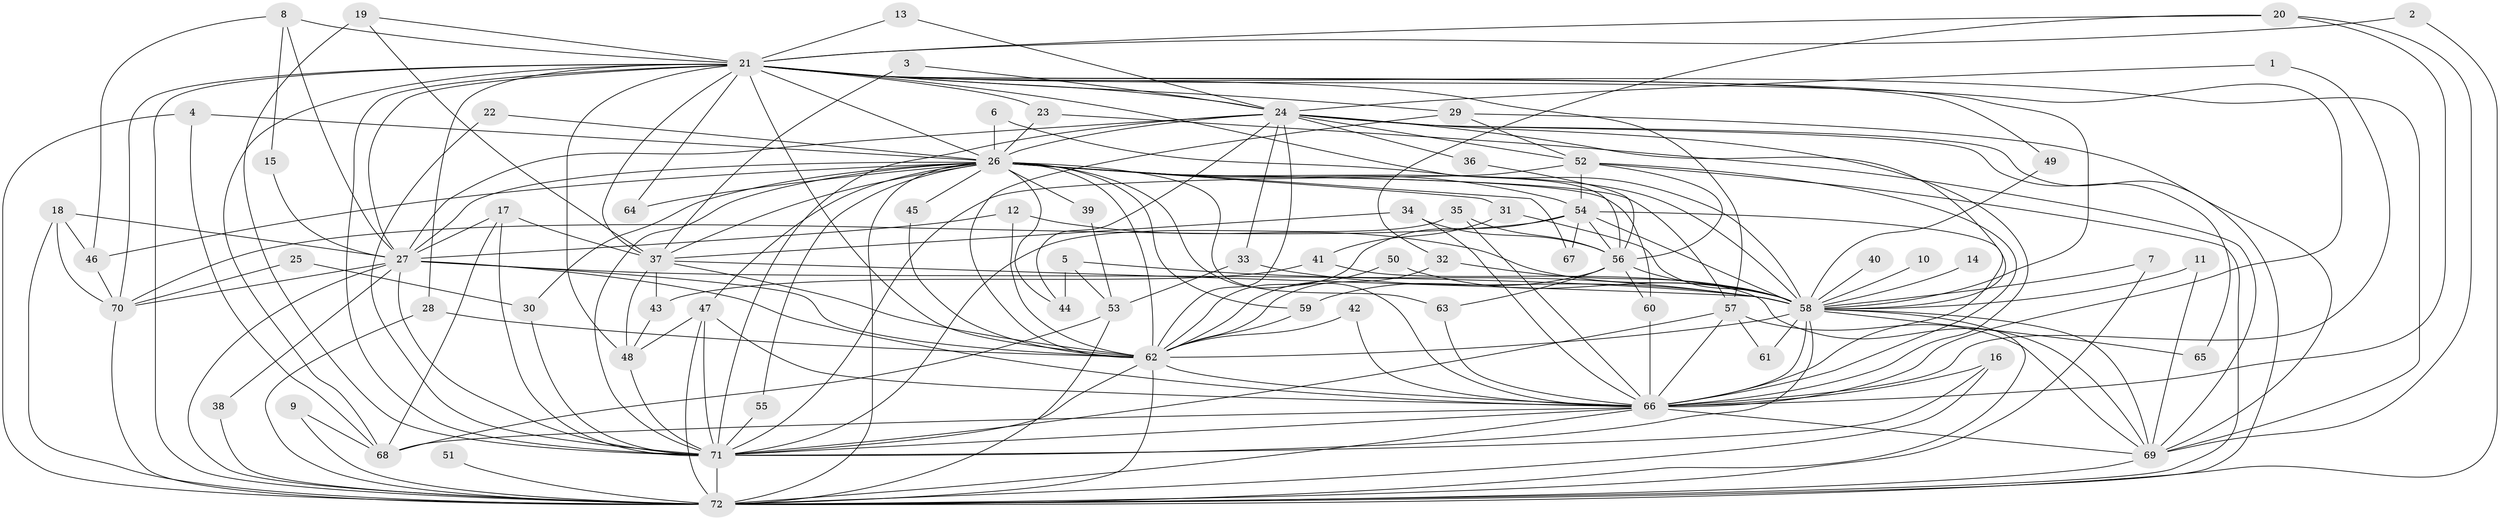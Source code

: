 // original degree distribution, {21: 0.006944444444444444, 18: 0.006944444444444444, 23: 0.006944444444444444, 31: 0.013888888888888888, 33: 0.006944444444444444, 22: 0.006944444444444444, 20: 0.006944444444444444, 17: 0.006944444444444444, 25: 0.006944444444444444, 3: 0.2708333333333333, 2: 0.4930555555555556, 6: 0.027777777777777776, 5: 0.013888888888888888, 7: 0.013888888888888888, 8: 0.006944444444444444, 4: 0.09027777777777778, 9: 0.013888888888888888}
// Generated by graph-tools (version 1.1) at 2025/49/03/09/25 03:49:34]
// undirected, 72 vertices, 201 edges
graph export_dot {
graph [start="1"]
  node [color=gray90,style=filled];
  1;
  2;
  3;
  4;
  5;
  6;
  7;
  8;
  9;
  10;
  11;
  12;
  13;
  14;
  15;
  16;
  17;
  18;
  19;
  20;
  21;
  22;
  23;
  24;
  25;
  26;
  27;
  28;
  29;
  30;
  31;
  32;
  33;
  34;
  35;
  36;
  37;
  38;
  39;
  40;
  41;
  42;
  43;
  44;
  45;
  46;
  47;
  48;
  49;
  50;
  51;
  52;
  53;
  54;
  55;
  56;
  57;
  58;
  59;
  60;
  61;
  62;
  63;
  64;
  65;
  66;
  67;
  68;
  69;
  70;
  71;
  72;
  1 -- 24 [weight=1.0];
  1 -- 66 [weight=1.0];
  2 -- 21 [weight=1.0];
  2 -- 72 [weight=1.0];
  3 -- 24 [weight=1.0];
  3 -- 37 [weight=1.0];
  4 -- 26 [weight=1.0];
  4 -- 68 [weight=1.0];
  4 -- 72 [weight=1.0];
  5 -- 44 [weight=1.0];
  5 -- 53 [weight=1.0];
  5 -- 58 [weight=2.0];
  6 -- 26 [weight=1.0];
  6 -- 58 [weight=1.0];
  7 -- 58 [weight=1.0];
  7 -- 72 [weight=2.0];
  8 -- 15 [weight=1.0];
  8 -- 21 [weight=1.0];
  8 -- 27 [weight=1.0];
  8 -- 46 [weight=1.0];
  9 -- 68 [weight=1.0];
  9 -- 72 [weight=1.0];
  10 -- 58 [weight=1.0];
  11 -- 58 [weight=1.0];
  11 -- 69 [weight=1.0];
  12 -- 27 [weight=1.0];
  12 -- 58 [weight=1.0];
  12 -- 62 [weight=1.0];
  13 -- 21 [weight=1.0];
  13 -- 24 [weight=1.0];
  14 -- 58 [weight=1.0];
  15 -- 27 [weight=1.0];
  16 -- 66 [weight=1.0];
  16 -- 71 [weight=1.0];
  16 -- 72 [weight=1.0];
  17 -- 27 [weight=1.0];
  17 -- 37 [weight=1.0];
  17 -- 68 [weight=1.0];
  17 -- 71 [weight=1.0];
  18 -- 27 [weight=1.0];
  18 -- 46 [weight=1.0];
  18 -- 70 [weight=1.0];
  18 -- 72 [weight=1.0];
  19 -- 21 [weight=1.0];
  19 -- 37 [weight=1.0];
  19 -- 71 [weight=1.0];
  20 -- 21 [weight=1.0];
  20 -- 32 [weight=1.0];
  20 -- 66 [weight=1.0];
  20 -- 69 [weight=1.0];
  21 -- 23 [weight=1.0];
  21 -- 24 [weight=1.0];
  21 -- 26 [weight=1.0];
  21 -- 27 [weight=1.0];
  21 -- 28 [weight=1.0];
  21 -- 29 [weight=1.0];
  21 -- 37 [weight=1.0];
  21 -- 48 [weight=1.0];
  21 -- 49 [weight=1.0];
  21 -- 56 [weight=1.0];
  21 -- 57 [weight=1.0];
  21 -- 58 [weight=2.0];
  21 -- 62 [weight=1.0];
  21 -- 64 [weight=2.0];
  21 -- 66 [weight=2.0];
  21 -- 68 [weight=1.0];
  21 -- 69 [weight=1.0];
  21 -- 70 [weight=1.0];
  21 -- 71 [weight=2.0];
  21 -- 72 [weight=3.0];
  22 -- 26 [weight=1.0];
  22 -- 71 [weight=1.0];
  23 -- 26 [weight=1.0];
  23 -- 69 [weight=1.0];
  24 -- 26 [weight=1.0];
  24 -- 27 [weight=1.0];
  24 -- 33 [weight=1.0];
  24 -- 36 [weight=1.0];
  24 -- 44 [weight=1.0];
  24 -- 52 [weight=1.0];
  24 -- 58 [weight=2.0];
  24 -- 62 [weight=2.0];
  24 -- 65 [weight=1.0];
  24 -- 66 [weight=1.0];
  24 -- 71 [weight=2.0];
  24 -- 72 [weight=1.0];
  25 -- 30 [weight=1.0];
  25 -- 70 [weight=1.0];
  26 -- 27 [weight=2.0];
  26 -- 30 [weight=1.0];
  26 -- 31 [weight=2.0];
  26 -- 37 [weight=1.0];
  26 -- 39 [weight=1.0];
  26 -- 44 [weight=1.0];
  26 -- 45 [weight=1.0];
  26 -- 46 [weight=1.0];
  26 -- 47 [weight=1.0];
  26 -- 54 [weight=1.0];
  26 -- 55 [weight=1.0];
  26 -- 57 [weight=1.0];
  26 -- 58 [weight=2.0];
  26 -- 59 [weight=1.0];
  26 -- 60 [weight=1.0];
  26 -- 62 [weight=2.0];
  26 -- 63 [weight=1.0];
  26 -- 64 [weight=1.0];
  26 -- 66 [weight=2.0];
  26 -- 67 [weight=1.0];
  26 -- 71 [weight=1.0];
  26 -- 72 [weight=2.0];
  27 -- 38 [weight=1.0];
  27 -- 58 [weight=2.0];
  27 -- 62 [weight=1.0];
  27 -- 66 [weight=1.0];
  27 -- 70 [weight=1.0];
  27 -- 71 [weight=1.0];
  27 -- 72 [weight=1.0];
  28 -- 62 [weight=1.0];
  28 -- 72 [weight=1.0];
  29 -- 52 [weight=1.0];
  29 -- 62 [weight=1.0];
  29 -- 69 [weight=1.0];
  30 -- 71 [weight=1.0];
  31 -- 41 [weight=1.0];
  31 -- 58 [weight=1.0];
  32 -- 58 [weight=1.0];
  32 -- 62 [weight=1.0];
  33 -- 53 [weight=1.0];
  33 -- 58 [weight=1.0];
  34 -- 37 [weight=1.0];
  34 -- 56 [weight=1.0];
  34 -- 66 [weight=1.0];
  35 -- 56 [weight=1.0];
  35 -- 66 [weight=1.0];
  35 -- 71 [weight=1.0];
  36 -- 56 [weight=1.0];
  37 -- 43 [weight=1.0];
  37 -- 48 [weight=2.0];
  37 -- 58 [weight=1.0];
  37 -- 62 [weight=1.0];
  38 -- 72 [weight=1.0];
  39 -- 53 [weight=1.0];
  40 -- 58 [weight=1.0];
  41 -- 43 [weight=1.0];
  41 -- 69 [weight=1.0];
  42 -- 62 [weight=1.0];
  42 -- 66 [weight=1.0];
  43 -- 48 [weight=1.0];
  45 -- 62 [weight=1.0];
  46 -- 70 [weight=1.0];
  47 -- 48 [weight=1.0];
  47 -- 66 [weight=1.0];
  47 -- 71 [weight=1.0];
  47 -- 72 [weight=1.0];
  48 -- 71 [weight=1.0];
  49 -- 58 [weight=1.0];
  50 -- 58 [weight=1.0];
  50 -- 62 [weight=1.0];
  51 -- 72 [weight=2.0];
  52 -- 54 [weight=1.0];
  52 -- 56 [weight=1.0];
  52 -- 66 [weight=1.0];
  52 -- 71 [weight=1.0];
  52 -- 72 [weight=1.0];
  53 -- 68 [weight=1.0];
  53 -- 72 [weight=1.0];
  54 -- 56 [weight=1.0];
  54 -- 58 [weight=1.0];
  54 -- 62 [weight=1.0];
  54 -- 66 [weight=1.0];
  54 -- 67 [weight=1.0];
  54 -- 70 [weight=1.0];
  55 -- 71 [weight=1.0];
  56 -- 58 [weight=1.0];
  56 -- 59 [weight=1.0];
  56 -- 60 [weight=1.0];
  56 -- 63 [weight=1.0];
  57 -- 61 [weight=1.0];
  57 -- 66 [weight=1.0];
  57 -- 69 [weight=1.0];
  57 -- 71 [weight=1.0];
  58 -- 61 [weight=2.0];
  58 -- 62 [weight=2.0];
  58 -- 65 [weight=1.0];
  58 -- 66 [weight=2.0];
  58 -- 69 [weight=1.0];
  58 -- 71 [weight=2.0];
  58 -- 72 [weight=2.0];
  59 -- 62 [weight=1.0];
  60 -- 66 [weight=1.0];
  62 -- 66 [weight=1.0];
  62 -- 71 [weight=1.0];
  62 -- 72 [weight=1.0];
  63 -- 66 [weight=1.0];
  66 -- 68 [weight=1.0];
  66 -- 69 [weight=1.0];
  66 -- 71 [weight=1.0];
  66 -- 72 [weight=1.0];
  69 -- 72 [weight=1.0];
  70 -- 72 [weight=2.0];
  71 -- 72 [weight=1.0];
}
